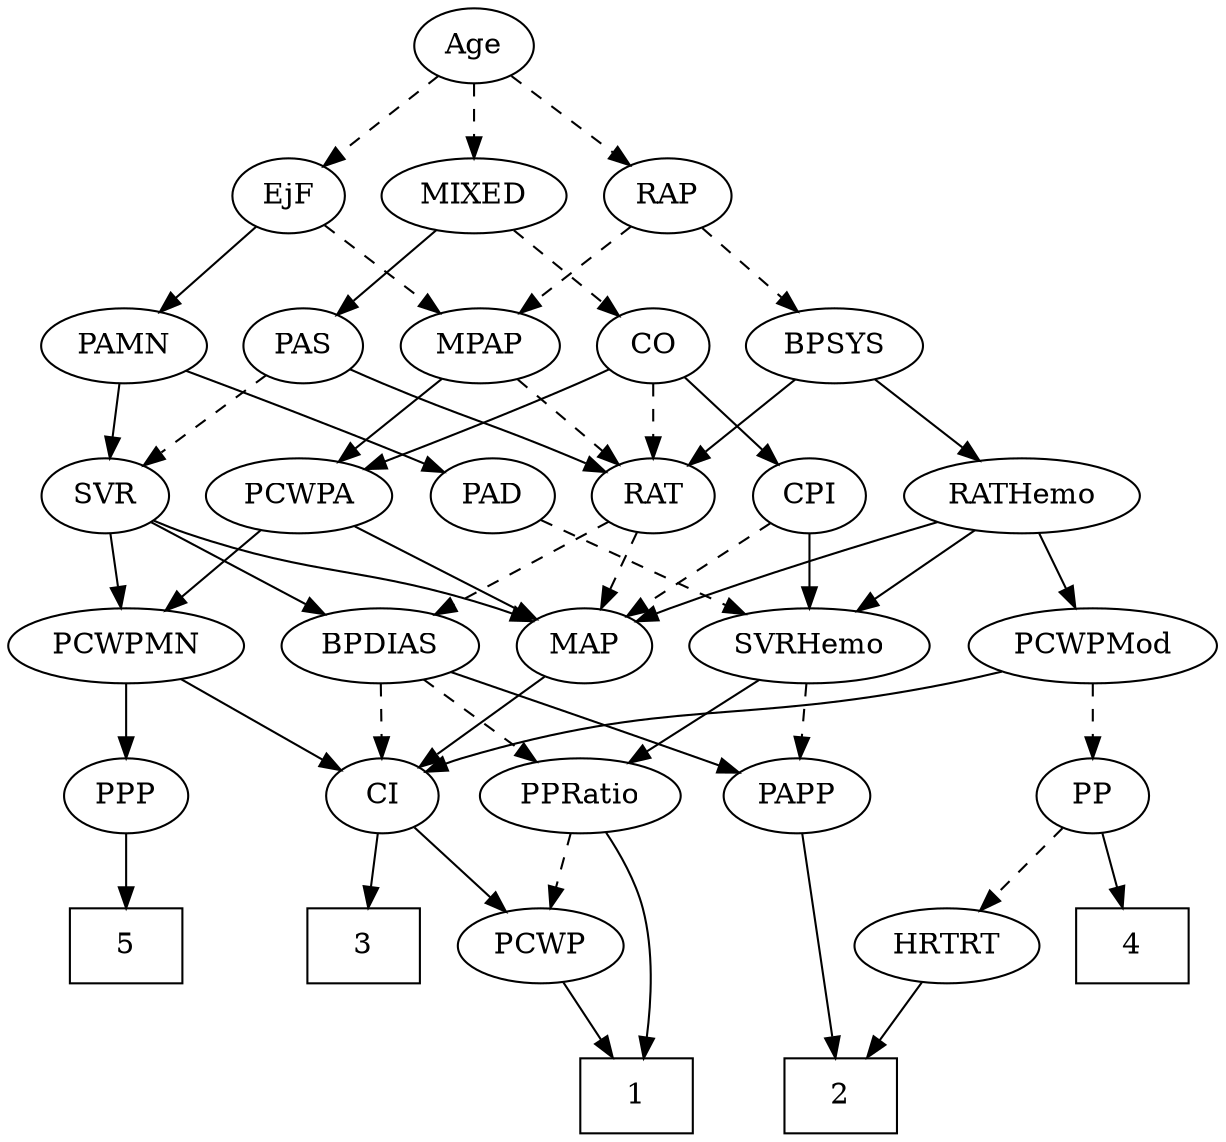 strict digraph {
	graph [bb="0,0,522.04,540"];
	node [label="\N"];
	1	[height=0.5,
		pos="273,18",
		shape=box,
		width=0.75];
	2	[height=0.5,
		pos="133,18",
		shape=box,
		width=0.75];
	3	[height=0.5,
		pos="385,90",
		shape=box,
		width=0.75];
	4	[height=0.5,
		pos="134,90",
		shape=box,
		width=0.75];
	5	[height=0.5,
		pos="472,90",
		shape=box,
		width=0.75];
	Age	[height=0.5,
		pos="258,522",
		width=0.75];
	EjF	[height=0.5,
		pos="258,450",
		width=0.75];
	Age -> EjF	[pos="e,258,468.1 258,503.7 258,495.98 258,486.71 258,478.11",
		style=dashed];
	RAP	[height=0.5,
		pos="185,450",
		width=0.77632];
	Age -> RAP	[pos="e,200,465.38 243.22,506.83 232.9,496.94 218.94,483.55 207.27,472.36",
		style=dashed];
	MIXED	[height=0.5,
		pos="343,450",
		width=1.1193];
	Age -> MIXED	[pos="e,324.59,466.16 274.38,507.5 286.4,497.61 302.97,483.96 316.81,472.56",
		style=dashed];
	MPAP	[height=0.5,
		pos="261,378",
		width=0.97491];
	EjF -> MPAP	[pos="e,260.26,396.1 258.74,431.7 259.07,423.98 259.46,414.71 259.83,406.11",
		style=dashed];
	PAMN	[height=0.5,
		pos="172,378",
		width=1.011];
	EjF -> PAMN	[pos="e,190.01,393.66 241.41,435.5 229.09,425.47 212.04,411.6 197.93,400.11",
		style=solid];
	RAP -> MPAP	[pos="e,244.59,394.11 200.38,434.83 210.91,425.13 225.08,412.08 237.08,401.03",
		style=dashed];
	BPSYS	[height=0.5,
		pos="79.995,378",
		width=1.0471];
	RAP -> BPSYS	[pos="e,101.13,393.09 166.22,436.49 150.51,426.01 127.8,410.87 109.63,398.76",
		style=dashed];
	CO	[height=0.5,
		pos="413,378",
		width=0.75];
	MIXED -> CO	[pos="e,398.6,393.39 358.88,433.12 368.49,423.51 380.87,411.13 391.36,400.63",
		style=dashed];
	PAS	[height=0.5,
		pos="341,378",
		width=0.75];
	MIXED -> PAS	[pos="e,341.48,396.1 342.5,431.7 342.28,423.98 342.02,414.71 341.77,406.11",
		style=solid];
	RAT	[height=0.5,
		pos="246,306",
		width=0.75827];
	MPAP -> RAT	[pos="e,249.7,324.28 257.36,360.05 255.69,352.26 253.67,342.82 251.8,334.08",
		style=dashed];
	PCWPA	[height=0.5,
		pos="479,306",
		width=1.1555];
	MPAP -> PCWPA	[pos="e,447.22,317.79 287.86,366.21 293.49,364.06 299.41,361.89 305,360 358.94,341.72 373.63,341.01 428,324 431.11,323.02 434.33,322 437.56,\
320.95",
		style=solid];
	RATHemo	[height=0.5,
		pos="75.995,306",
		width=1.3721];
	BPSYS -> RATHemo	[pos="e,76.973,324.1 79.007,359.7 78.566,351.98 78.036,342.71 77.545,334.11",
		style=solid];
	BPSYS -> RAT	[pos="e,224.38,317.44 108.33,365.96 134.79,355.53 175.3,339.25 210,324 211.6,323.29 213.25,322.56 214.91,321.81",
		style=solid];
	PAD	[height=0.5,
		pos="172,306",
		width=0.79437];
	SVRHemo	[height=0.5,
		pos="172,234",
		width=1.3902];
	PAD -> SVRHemo	[pos="e,172,252.1 172,287.7 172,279.98 172,270.71 172,262.11",
		style=dashed];
	CPI	[height=0.5,
		pos="318,306",
		width=0.75];
	CO -> CPI	[pos="e,335.63,319.99 395.57,364.16 381.07,353.47 360.2,338.1 343.77,325.99",
		style=solid];
	CO -> RAT	[pos="e,267.19,317.35 391.8,366.65 386.97,364.39 381.83,362.05 377,360 335.44,342.35 323.55,341.65 282,324 280.18,323.23 278.33,322.42 \
276.46,321.59",
		style=dashed];
	CO -> PCWPA	[pos="e,463.64,323.29 426.99,362.15 435.56,353.07 446.71,341.24 456.49,330.87",
		style=solid];
	PAS -> RAT	[pos="e,263.63,319.99 323.57,364.16 309.07,353.47 288.2,338.1 271.77,325.99",
		style=solid];
	SVR	[height=0.5,
		pos="391,306",
		width=0.77632];
	PAS -> SVR	[pos="e,379.58,322.98 352.09,361.46 358.41,352.62 366.47,341.34 373.61,331.34",
		style=dashed];
	PAMN -> PAD	[pos="e,172,324.1 172,359.7 172,351.98 172,342.71 172,334.11",
		style=solid];
	PAMN -> SVR	[pos="e,369.34,317.71 199.44,366.11 205.2,363.97 211.27,361.83 217,360 276.97,340.85 294.72,345.22 354,324 355.89,323.32 357.83,322.58 \
359.76,321.81",
		style=solid];
	PCWPMod	[height=0.5,
		pos="51.995,234",
		width=1.4443];
	RATHemo -> PCWPMod	[pos="e,57.918,252.28 70.186,288.05 67.484,280.18 64.207,270.62 61.182,261.79",
		style=solid];
	RATHemo -> SVRHemo	[pos="e,150.75,250.49 97.301,289.46 110.6,279.77 127.91,267.15 142.51,256.5",
		style=solid];
	MAP	[height=0.5,
		pos="373,234",
		width=0.84854];
	RATHemo -> MAP	[pos="e,349.63,245.96 112.35,293.7 119.49,291.67 126.95,289.67 134,288 221.47,267.33 246.88,277.74 333,252 335.4,251.28 337.85,250.46 \
340.3,249.58",
		style=solid];
	CPI -> SVRHemo	[pos="e,200.8,248.81 296.77,294.82 274.13,283.97 237.8,266.55 210.17,253.3",
		style=solid];
	CPI -> MAP	[pos="e,360.7,250.64 329.93,289.81 337.11,280.67 346.4,268.85 354.51,258.52",
		style=dashed];
	BPDIAS	[height=0.5,
		pos="282,234",
		width=1.1735];
	RAT -> BPDIAS	[pos="e,273.44,251.63 254.34,288.76 258.64,280.4 263.99,270.02 268.83,260.61",
		style=dashed];
	RAT -> MAP	[pos="e,351.37,246.92 266.4,293.75 286.95,282.43 318.9,264.81 342.47,251.82",
		style=dashed];
	PCWPMN	[height=0.5,
		pos="472,234",
		width=1.3902];
	SVR -> PCWPMN	[pos="e,453.47,251.01 407,291.17 418.07,281.6 433.06,268.65 445.85,257.6",
		style=solid];
	SVR -> BPDIAS	[pos="e,304.43,249.4 371.76,292.65 355.51,282.21 331.93,267.07 313.01,254.92",
		style=solid];
	SVR -> MAP	[pos="e,377.44,252.28 386.64,288.05 384.63,280.26 382.21,270.82 379.96,262.08",
		style=solid];
	PP	[height=0.5,
		pos="51.995,162",
		width=0.75];
	PCWPMod -> PP	[pos="e,51.995,180.1 51.995,215.7 51.995,207.98 51.995,198.71 51.995,190.11",
		style=dashed];
	CI	[height=0.5,
		pos="370,162",
		width=0.75];
	PCWPMod -> CI	[pos="e,348.2,173.12 90.236,221.67 97.745,219.64 105.59,217.64 113,216 208.01,194.91 235.44,206.81 329,180 332.18,179.09 335.45,178 338.69,\
176.83",
		style=solid];
	PCWPA -> PCWPMN	[pos="e,473.71,252.1 477.27,287.7 476.49,279.98 475.57,270.71 474.71,262.11",
		style=solid];
	PCWPA -> MAP	[pos="e,392.79,248.07 457.03,290.5 440.92,279.86 418.9,265.32 401.44,253.79",
		style=solid];
	PPP	[height=0.5,
		pos="472,162",
		width=0.75];
	PCWPMN -> PPP	[pos="e,472,180.1 472,215.7 472,207.98 472,198.71 472,190.11",
		style=solid];
	PCWPMN -> CI	[pos="e,388.34,175.59 449.86,217.81 434.34,207.16 413.5,192.85 397,181.53",
		style=solid];
	PPRatio	[height=0.5,
		pos="280,162",
		width=1.1013];
	SVRHemo -> PPRatio	[pos="e,257.97,177.27 195.16,217.98 211,207.72 232.15,194.01 249.37,182.85",
		style=solid];
	PAPP	[height=0.5,
		pos="189,162",
		width=0.88464];
	SVRHemo -> PAPP	[pos="e,184.8,180.28 176.11,216.05 178,208.26 180.3,198.82 182.42,190.08",
		style=dashed];
	BPDIAS -> PPRatio	[pos="e,280.48,180.1 281.5,215.7 281.28,207.98 281.02,198.71 280.77,190.11",
		style=dashed];
	BPDIAS -> CI	[pos="e,353.31,176.27 301.09,217.81 313.98,207.55 331.13,193.91 345.09,182.81",
		style=dashed];
	BPDIAS -> PAPP	[pos="e,207.56,176.97 261.82,217.81 248.33,207.66 230.44,194.19 215.77,183.15",
		style=solid];
	MAP -> CI	[pos="e,370.73,180.1 372.25,215.7 371.92,207.98 371.53,198.71 371.16,190.11",
		style=solid];
	PP -> 4	[pos="e,114.06,108.02 68.196,147.17 79.096,137.87 93.742,125.36 106.45,114.52",
		style=solid];
	HRTRT	[height=0.5,
		pos="48.995,90",
		width=1.1013];
	PP -> HRTRT	[pos="e,49.728,108.1 51.254,143.7 50.923,135.98 50.526,126.71 50.157,118.11",
		style=dashed];
	PPP -> 5	[pos="e,472,108.1 472,143.7 472,135.98 472,126.71 472,118.11",
		style=solid];
	PPRatio -> 1	[pos="e,267.58,36.121 272.3,144.22 268.04,133.99 263.17,120.52 261,108 257.41,87.392 260.88,63.942 264.99,46.287",
		style=solid];
	PCWP	[height=0.5,
		pos="305,90",
		width=0.97491];
	PPRatio -> PCWP	[pos="e,299,107.79 286.05,144.05 288.9,136.06 292.38,126.33 295.57,117.4",
		style=dashed];
	PCWP -> 1	[pos="e,280.97,36.447 297.41,72.411 293.77,64.454 289.33,54.722 285.23,45.756",
		style=solid];
	CI -> 3	[pos="e,381.29,108.28 373.63,144.05 375.3,136.26 377.32,126.82 379.19,118.08",
		style=solid];
	CI -> PCWP	[pos="e,319.66,106.8 356.21,146.15 347.66,136.94 336.48,124.91 326.75,114.43",
		style=solid];
	PAPP -> 2	[pos="e,147.57,36.089 187.4,143.99 185.21,125.61 180.32,95.765 170,72 165.81,62.375 159.75,52.71 153.74,44.318",
		style=solid];
	HRTRT -> 2	[pos="e,112.44,36.127 67.222,73.811 78.147,64.707 92.271,52.937 104.63,42.639",
		style=solid];
}
